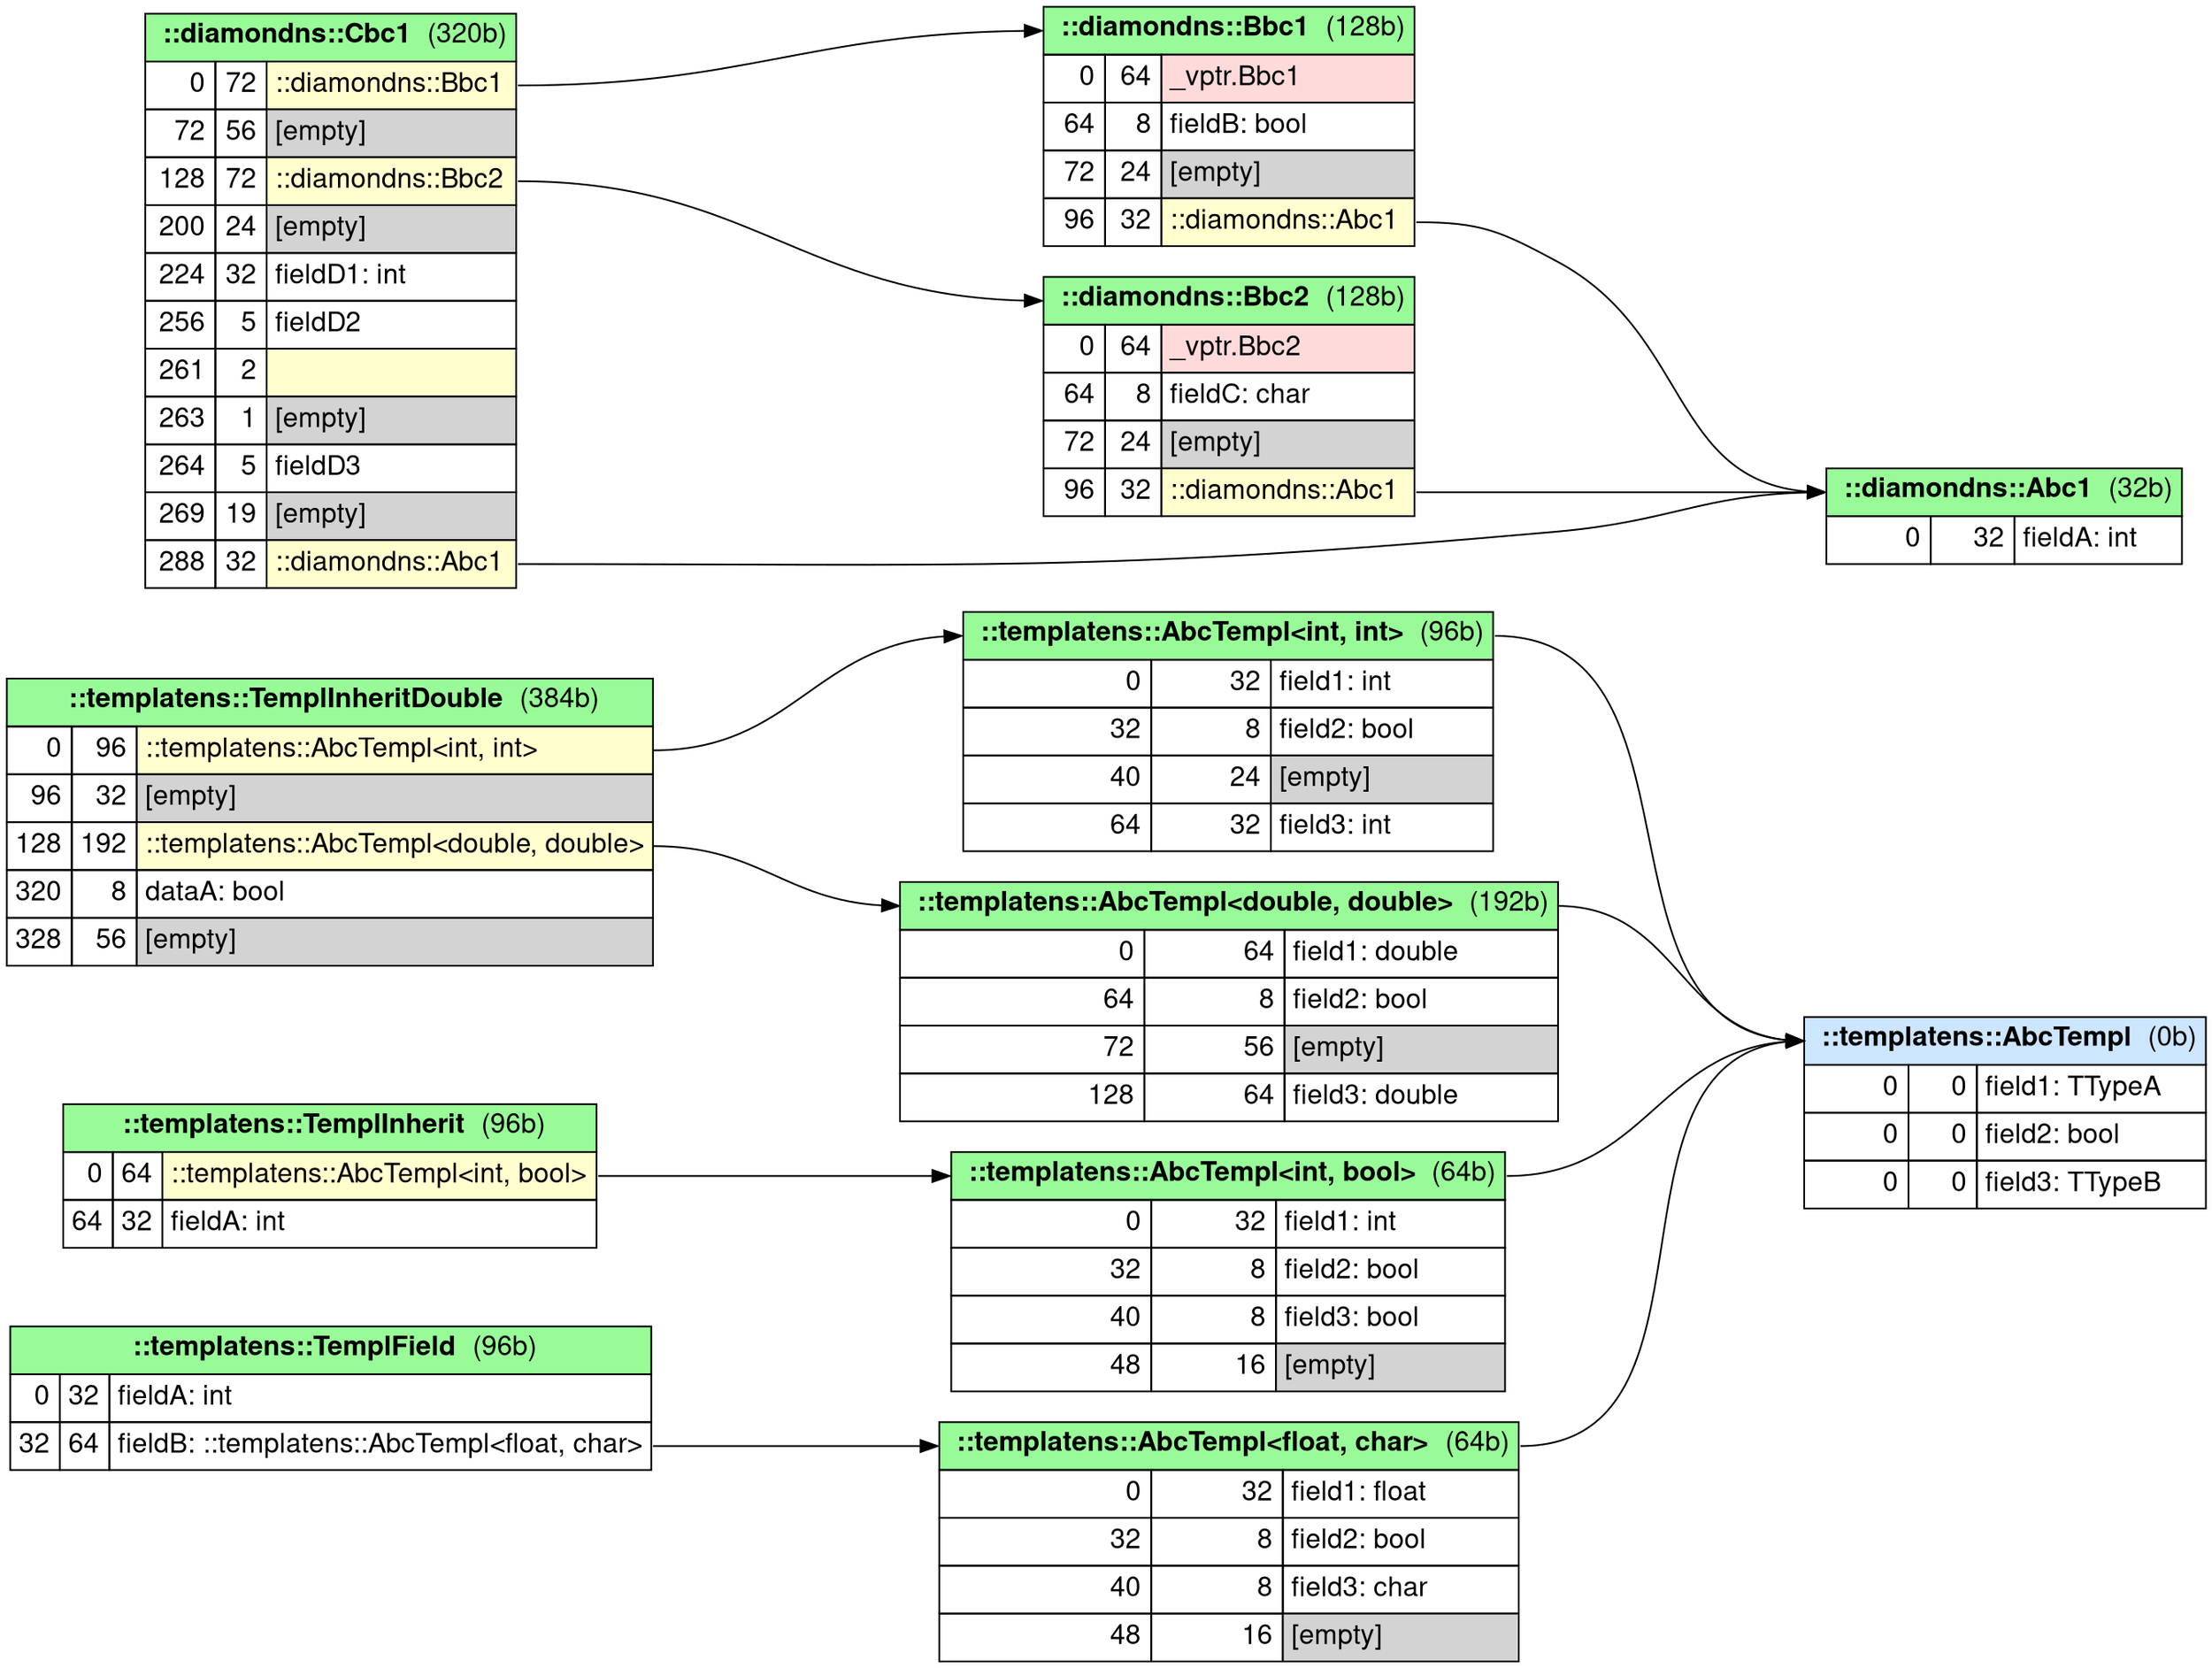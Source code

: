 digraph memory_layout {

fontname="Helvetica,Arial,sans-serif"
node [fontname="Helvetica,Arial,sans-serif"]
edge [fontname="Helvetica,Arial,sans-serif"]

graph [
    rankdir = "LR"
];
node [
    fontsize = "16"
    shape = "record"
];

ranksep = 2


# items subgraph
{

    "-templatens-TemplInheritDouble" [
        shape=plain
        label=
        <<table border="0" cellborder="1" cellspacing="0" cellpadding="4">
            <tr> <td colspan="3" bgcolor="PaleGreen" port='-1'> <b>::templatens::TemplInheritDouble</b>  (384b)</td> </tr>
            <tr> <td align="right" port='in_0'>0</td> <td align="right">96</td> <td align="left" bgcolor='#FEFECE' port='out_0'>::templatens::AbcTempl&lt;int, int&gt;</td> </tr>
            <tr> <td align="right" port='in_1'>96</td> <td align="right">32</td> <td align="left" bgcolor='lightgray' port='out_1'>[empty]</td> </tr>
            <tr> <td align="right" port='in_2'>128</td> <td align="right">192</td> <td align="left" bgcolor='#FEFECE' port='out_2'>::templatens::AbcTempl&lt;double, double&gt;</td> </tr>
            <tr> <td align="right" port='in_3'>320</td> <td align="right">8</td> <td align="left" port='out_3'>dataA: bool</td> </tr>
            <tr> <td align="right" port='in_4'>328</td> <td align="right">56</td> <td align="left" bgcolor='lightgray' port='out_4'>[empty]</td> </tr>
        </table>>
    ]

    "-templatens-TemplInherit" [
        shape=plain
        label=
        <<table border="0" cellborder="1" cellspacing="0" cellpadding="4">
            <tr> <td colspan="3" bgcolor="PaleGreen" port='-1'> <b>::templatens::TemplInherit</b>  (96b)</td> </tr>
            <tr> <td align="right" port='in_0'>0</td> <td align="right">64</td> <td align="left" bgcolor='#FEFECE' port='out_0'>::templatens::AbcTempl&lt;int, bool&gt;</td> </tr>
            <tr> <td align="right" port='in_1'>64</td> <td align="right">32</td> <td align="left" port='out_1'>fieldA: int</td> </tr>
        </table>>
    ]

    "-templatens-TemplField" [
        shape=plain
        label=
        <<table border="0" cellborder="1" cellspacing="0" cellpadding="4">
            <tr> <td colspan="3" bgcolor="PaleGreen" port='-1'> <b>::templatens::TemplField</b>  (96b)</td> </tr>
            <tr> <td align="right" port='in_0'>0</td> <td align="right">32</td> <td align="left" port='out_0'>fieldA: int</td> </tr>
            <tr> <td align="right" port='in_1'>32</td> <td align="right">64</td> <td align="left" port='out_1'>fieldB: ::templatens::AbcTempl&lt;float, char&gt;</td> </tr>
        </table>>
    ]

    "-templatens-AbcTempl" [
        shape=plain
        label=
        <<table border="0" cellborder="1" cellspacing="0" cellpadding="4">
            <tr> <td colspan="3" bgcolor="#cde6ff" port='-1'> <b>::templatens::AbcTempl</b>  (0b)</td> </tr>
            <tr> <td align="right" port='in_0'>0</td> <td align="right">0</td> <td align="left" port='out_0'>field1: TTypeA</td> </tr>
            <tr> <td align="right" port='in_1'>0</td> <td align="right">0</td> <td align="left" port='out_1'>field2: bool</td> </tr>
            <tr> <td align="right" port='in_2'>0</td> <td align="right">0</td> <td align="left" port='out_2'>field3: TTypeB</td> </tr>
        </table>>
    ]

    "-templatens-AbcTempl&lt;double, double&gt;" [
        shape=plain
        label=
        <<table border="0" cellborder="1" cellspacing="0" cellpadding="4">
            <tr> <td colspan="3" bgcolor="PaleGreen" port='-1'> <b>::templatens::AbcTempl&lt;double, double&gt;</b>  (192b)</td> </tr>
            <tr> <td align="right" port='in_0'>0</td> <td align="right">64</td> <td align="left" port='out_0'>field1: double</td> </tr>
            <tr> <td align="right" port='in_1'>64</td> <td align="right">8</td> <td align="left" port='out_1'>field2: bool</td> </tr>
            <tr> <td align="right" port='in_2'>72</td> <td align="right">56</td> <td align="left" bgcolor='lightgray' port='out_2'>[empty]</td> </tr>
            <tr> <td align="right" port='in_3'>128</td> <td align="right">64</td> <td align="left" port='out_3'>field3: double</td> </tr>
        </table>>
    ]

    "-templatens-AbcTempl&lt;int, int&gt;" [
        shape=plain
        label=
        <<table border="0" cellborder="1" cellspacing="0" cellpadding="4">
            <tr> <td colspan="3" bgcolor="PaleGreen" port='-1'> <b>::templatens::AbcTempl&lt;int, int&gt;</b>  (96b)</td> </tr>
            <tr> <td align="right" port='in_0'>0</td> <td align="right">32</td> <td align="left" port='out_0'>field1: int</td> </tr>
            <tr> <td align="right" port='in_1'>32</td> <td align="right">8</td> <td align="left" port='out_1'>field2: bool</td> </tr>
            <tr> <td align="right" port='in_2'>40</td> <td align="right">24</td> <td align="left" bgcolor='lightgray' port='out_2'>[empty]</td> </tr>
            <tr> <td align="right" port='in_3'>64</td> <td align="right">32</td> <td align="left" port='out_3'>field3: int</td> </tr>
        </table>>
    ]

    "-templatens-AbcTempl&lt;int, bool&gt;" [
        shape=plain
        label=
        <<table border="0" cellborder="1" cellspacing="0" cellpadding="4">
            <tr> <td colspan="3" bgcolor="PaleGreen" port='-1'> <b>::templatens::AbcTempl&lt;int, bool&gt;</b>  (64b)</td> </tr>
            <tr> <td align="right" port='in_0'>0</td> <td align="right">32</td> <td align="left" port='out_0'>field1: int</td> </tr>
            <tr> <td align="right" port='in_1'>32</td> <td align="right">8</td> <td align="left" port='out_1'>field2: bool</td> </tr>
            <tr> <td align="right" port='in_2'>40</td> <td align="right">8</td> <td align="left" port='out_2'>field3: bool</td> </tr>
            <tr> <td align="right" port='in_3'>48</td> <td align="right">16</td> <td align="left" bgcolor='lightgray' port='out_3'>[empty]</td> </tr>
        </table>>
    ]

    "-templatens-AbcTempl&lt;float, char&gt;" [
        shape=plain
        label=
        <<table border="0" cellborder="1" cellspacing="0" cellpadding="4">
            <tr> <td colspan="3" bgcolor="PaleGreen" port='-1'> <b>::templatens::AbcTempl&lt;float, char&gt;</b>  (64b)</td> </tr>
            <tr> <td align="right" port='in_0'>0</td> <td align="right">32</td> <td align="left" port='out_0'>field1: float</td> </tr>
            <tr> <td align="right" port='in_1'>32</td> <td align="right">8</td> <td align="left" port='out_1'>field2: bool</td> </tr>
            <tr> <td align="right" port='in_2'>40</td> <td align="right">8</td> <td align="left" port='out_2'>field3: char</td> </tr>
            <tr> <td align="right" port='in_3'>48</td> <td align="right">16</td> <td align="left" bgcolor='lightgray' port='out_3'>[empty]</td> </tr>
        </table>>
    ]

    "-diamondns-Cbc1" [
        shape=plain
        label=
        <<table border="0" cellborder="1" cellspacing="0" cellpadding="4">
            <tr> <td colspan="3" bgcolor="PaleGreen" port='-1'> <b>::diamondns::Cbc1</b>  (320b)</td> </tr>
            <tr> <td align="right" port='in_0'>0</td> <td align="right">72</td> <td align="left" bgcolor='#FEFECE' port='out_0'>::diamondns::Bbc1</td> </tr>
            <tr> <td align="right" port='in_1'>72</td> <td align="right">56</td> <td align="left" bgcolor='lightgray' port='out_1'>[empty]</td> </tr>
            <tr> <td align="right" port='in_2'>128</td> <td align="right">72</td> <td align="left" bgcolor='#FEFECE' port='out_2'>::diamondns::Bbc2</td> </tr>
            <tr> <td align="right" port='in_3'>200</td> <td align="right">24</td> <td align="left" bgcolor='lightgray' port='out_3'>[empty]</td> </tr>
            <tr> <td align="right" port='in_4'>224</td> <td align="right">32</td> <td align="left" port='out_4'>fieldD1: int</td> </tr>
            <tr> <td align="right" port='in_5'>256</td> <td align="right">5</td> <td align="left" port='out_5'>fieldD2</td> </tr>
            <tr> <td align="right" port='in_6'>261</td> <td align="right">2</td> <td align="left" bgcolor='#FEFECE' port='out_6'></td> </tr>
            <tr> <td align="right" port='in_7'>263</td> <td align="right">1</td> <td align="left" bgcolor='lightgray' port='out_7'>[empty]</td> </tr>
            <tr> <td align="right" port='in_8'>264</td> <td align="right">5</td> <td align="left" port='out_8'>fieldD3</td> </tr>
            <tr> <td align="right" port='in_9'>269</td> <td align="right">19</td> <td align="left" bgcolor='lightgray' port='out_9'>[empty]</td> </tr>
            <tr> <td align="right" port='in_10'>288</td> <td align="right">32</td> <td align="left" bgcolor='#FEFECE' port='out_10'>::diamondns::Abc1</td> </tr>
        </table>>
    ]

    "-diamondns-Bbc2" [
        shape=plain
        label=
        <<table border="0" cellborder="1" cellspacing="0" cellpadding="4">
            <tr> <td colspan="3" bgcolor="PaleGreen" port='-1'> <b>::diamondns::Bbc2</b>  (128b)</td> </tr>
            <tr> <td align="right" port='in_0'>0</td> <td align="right">64</td> <td align="left" bgcolor='#ffdada' port='out_0'>_vptr.Bbc2</td> </tr>
            <tr> <td align="right" port='in_1'>64</td> <td align="right">8</td> <td align="left" port='out_1'>fieldC: char</td> </tr>
            <tr> <td align="right" port='in_2'>72</td> <td align="right">24</td> <td align="left" bgcolor='lightgray' port='out_2'>[empty]</td> </tr>
            <tr> <td align="right" port='in_3'>96</td> <td align="right">32</td> <td align="left" bgcolor='#FEFECE' port='out_3'>::diamondns::Abc1</td> </tr>
        </table>>
    ]

    "-diamondns-Bbc1" [
        shape=plain
        label=
        <<table border="0" cellborder="1" cellspacing="0" cellpadding="4">
            <tr> <td colspan="3" bgcolor="PaleGreen" port='-1'> <b>::diamondns::Bbc1</b>  (128b)</td> </tr>
            <tr> <td align="right" port='in_0'>0</td> <td align="right">64</td> <td align="left" bgcolor='#ffdada' port='out_0'>_vptr.Bbc1</td> </tr>
            <tr> <td align="right" port='in_1'>64</td> <td align="right">8</td> <td align="left" port='out_1'>fieldB: bool</td> </tr>
            <tr> <td align="right" port='in_2'>72</td> <td align="right">24</td> <td align="left" bgcolor='lightgray' port='out_2'>[empty]</td> </tr>
            <tr> <td align="right" port='in_3'>96</td> <td align="right">32</td> <td align="left" bgcolor='#FEFECE' port='out_3'>::diamondns::Abc1</td> </tr>
        </table>>
    ]

    "-diamondns-Abc1" [
        shape=plain
        label=
        <<table border="0" cellborder="1" cellspacing="0" cellpadding="4">
            <tr> <td colspan="3" bgcolor="PaleGreen" port='-1'> <b>::diamondns::Abc1</b>  (32b)</td> </tr>
            <tr> <td align="right" port='in_0'>0</td> <td align="right">32</td> <td align="left" port='out_0'>fieldA: int</td> </tr>
        </table>>
    ]


    "-templatens-TemplInheritDouble":"out_0" -> "-templatens-AbcTempl&lt;int, int&gt;":"-1"
    "-templatens-TemplInheritDouble":"out_2" -> "-templatens-AbcTempl&lt;double, double&gt;":"-1"
    "-templatens-TemplInherit":"out_0" -> "-templatens-AbcTempl&lt;int, bool&gt;":"-1"
    "-templatens-TemplField":"out_1" -> "-templatens-AbcTempl&lt;float, char&gt;":"-1"
    "-templatens-AbcTempl&lt;double, double&gt;":"-1" -> "-templatens-AbcTempl":"-1"
    "-templatens-AbcTempl&lt;int, int&gt;":"-1" -> "-templatens-AbcTempl":"-1"
    "-templatens-AbcTempl&lt;int, bool&gt;":"-1" -> "-templatens-AbcTempl":"-1"
    "-templatens-AbcTempl&lt;float, char&gt;":"-1" -> "-templatens-AbcTempl":"-1"
    "-diamondns-Cbc1":"out_0" -> "-diamondns-Bbc1":"-1"
    "-diamondns-Cbc1":"out_2" -> "-diamondns-Bbc2":"-1"
    "-diamondns-Cbc1":"out_10" -> "-diamondns-Abc1":"-1"
    "-diamondns-Bbc2":"out_3" -> "-diamondns-Abc1":"-1"
    "-diamondns-Bbc1":"out_3" -> "-diamondns-Abc1":"-1"

}  # end of items subgraph

}  # end of graph
